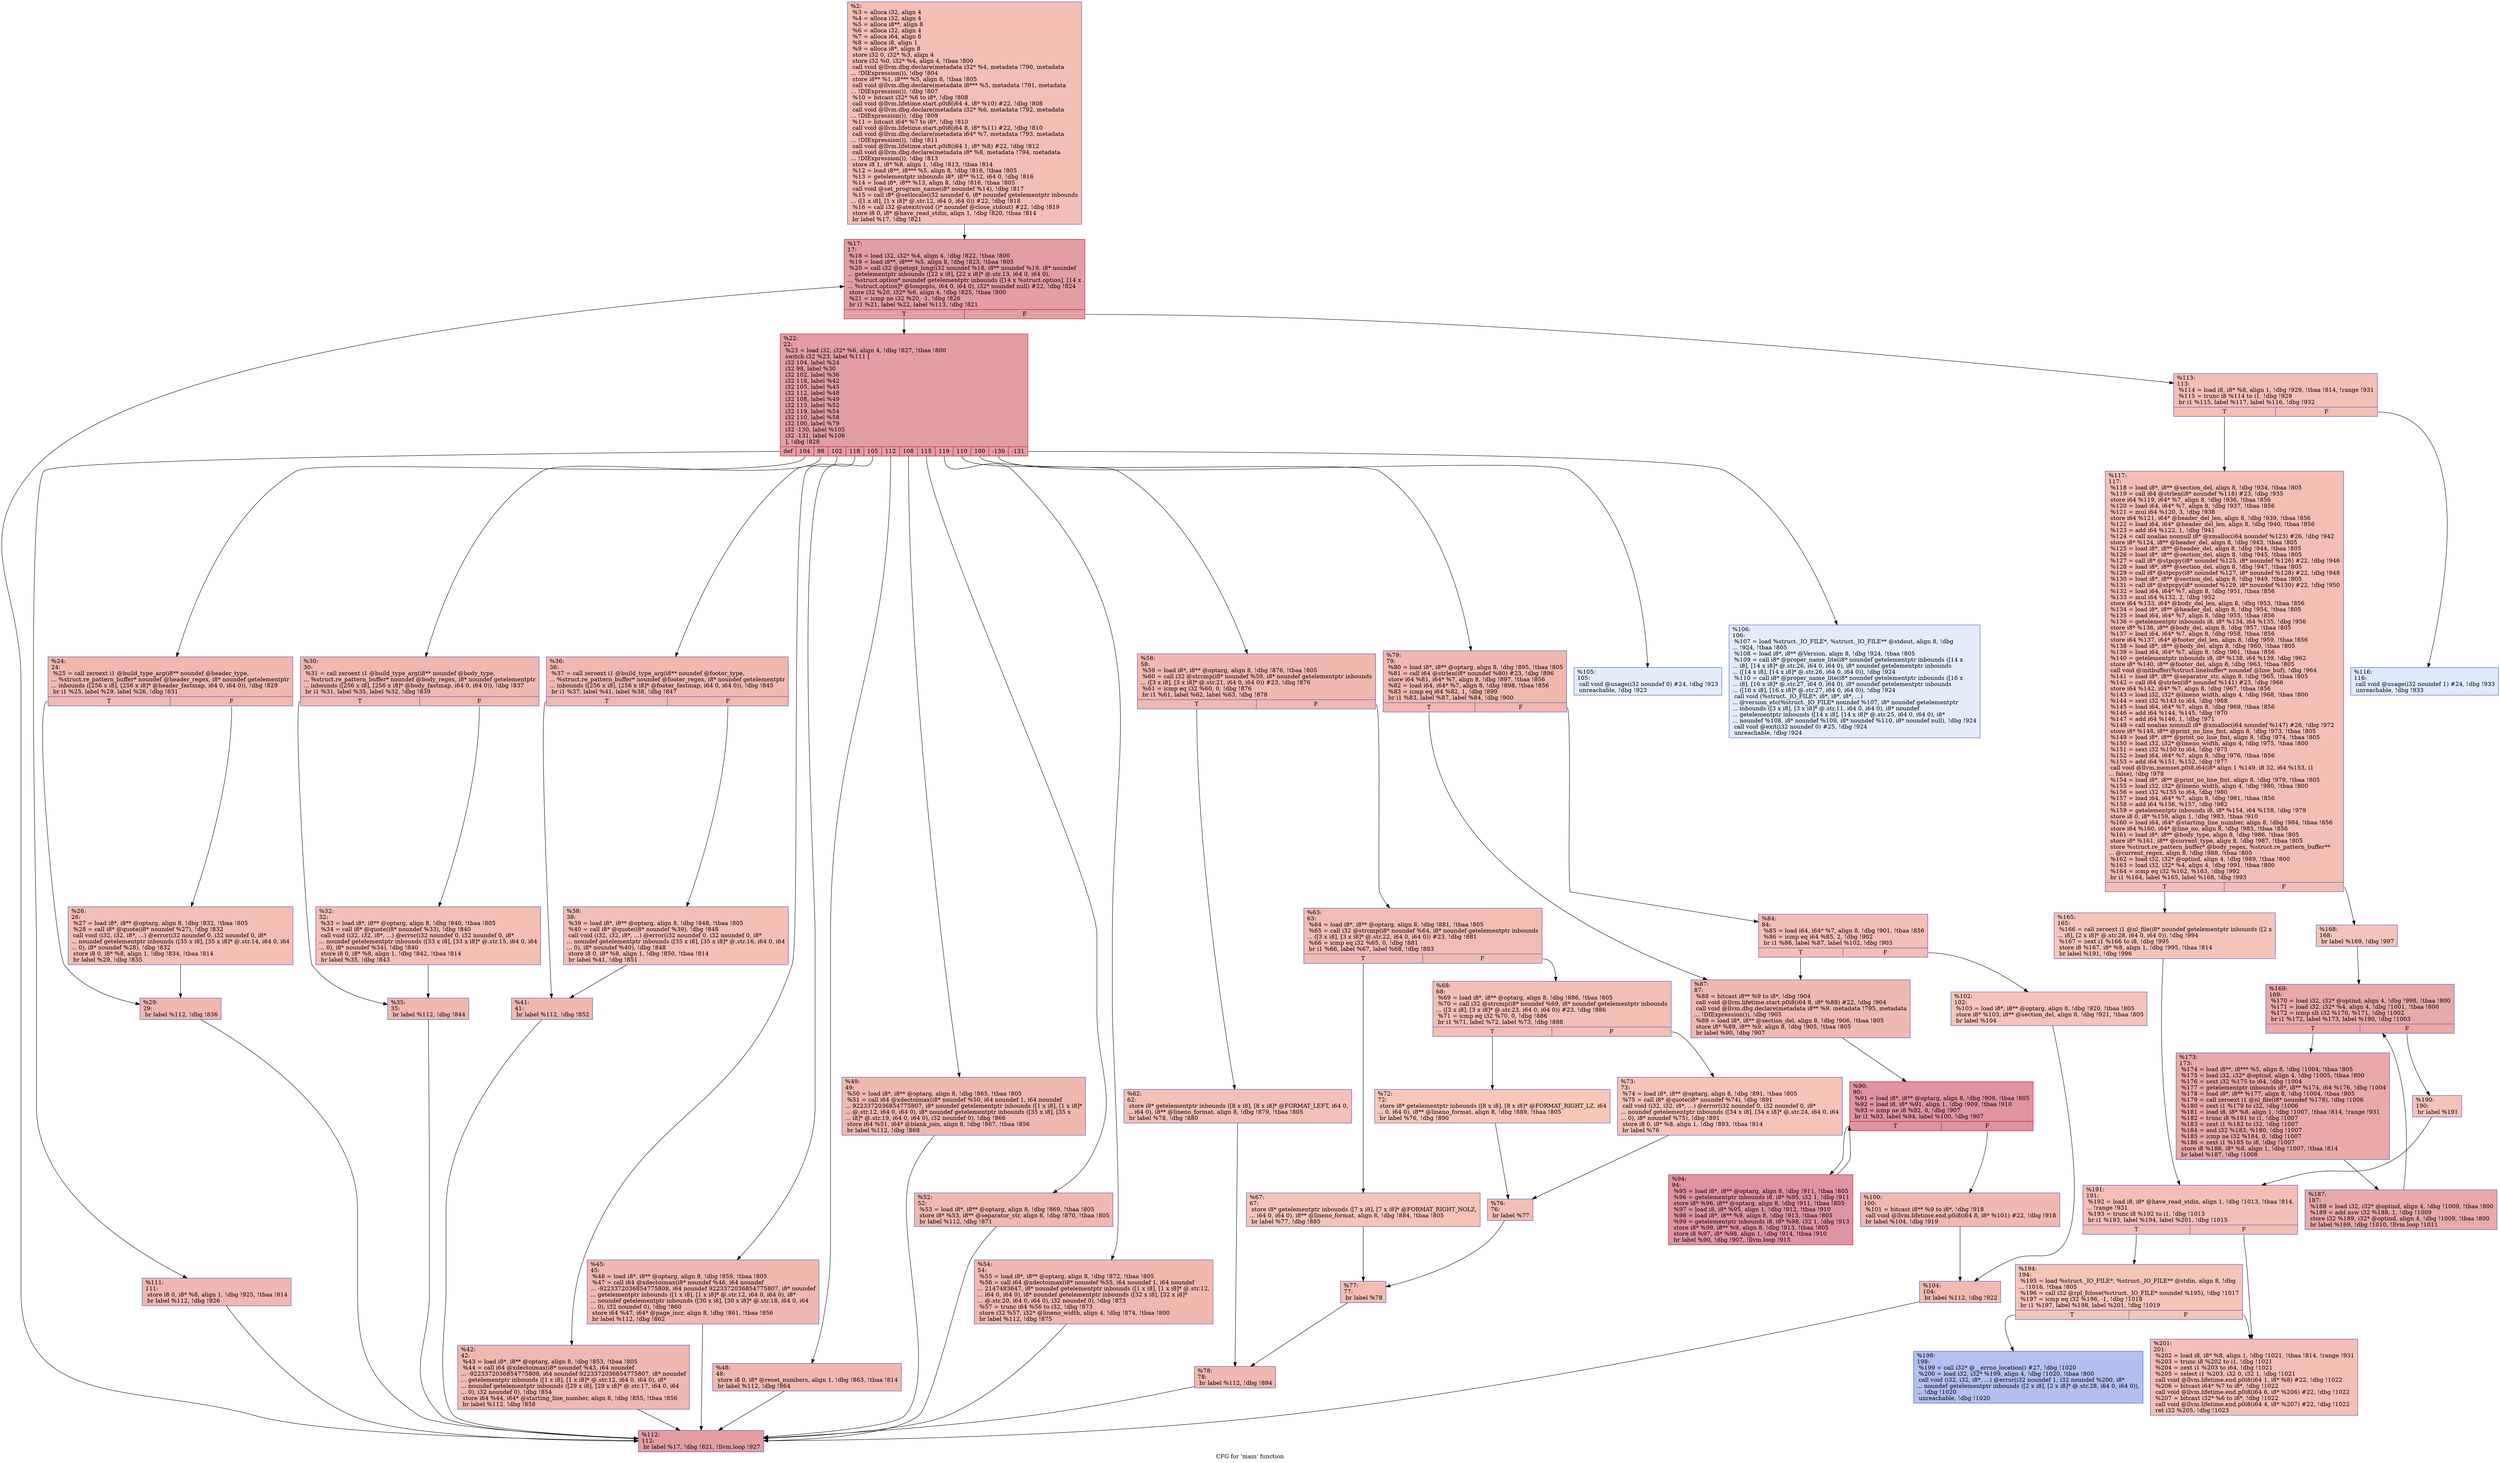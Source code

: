 digraph "CFG for 'main' function" {
	label="CFG for 'main' function";

	Node0x1742dd0 [shape=record,color="#3d50c3ff", style=filled, fillcolor="#e36c5570",label="{%2:\l  %3 = alloca i32, align 4\l  %4 = alloca i32, align 4\l  %5 = alloca i8**, align 8\l  %6 = alloca i32, align 4\l  %7 = alloca i64, align 8\l  %8 = alloca i8, align 1\l  %9 = alloca i8*, align 8\l  store i32 0, i32* %3, align 4\l  store i32 %0, i32* %4, align 4, !tbaa !800\l  call void @llvm.dbg.declare(metadata i32* %4, metadata !790, metadata\l... !DIExpression()), !dbg !804\l  store i8** %1, i8*** %5, align 8, !tbaa !805\l  call void @llvm.dbg.declare(metadata i8*** %5, metadata !791, metadata\l... !DIExpression()), !dbg !807\l  %10 = bitcast i32* %6 to i8*, !dbg !808\l  call void @llvm.lifetime.start.p0i8(i64 4, i8* %10) #22, !dbg !808\l  call void @llvm.dbg.declare(metadata i32* %6, metadata !792, metadata\l... !DIExpression()), !dbg !809\l  %11 = bitcast i64* %7 to i8*, !dbg !810\l  call void @llvm.lifetime.start.p0i8(i64 8, i8* %11) #22, !dbg !810\l  call void @llvm.dbg.declare(metadata i64* %7, metadata !793, metadata\l... !DIExpression()), !dbg !811\l  call void @llvm.lifetime.start.p0i8(i64 1, i8* %8) #22, !dbg !812\l  call void @llvm.dbg.declare(metadata i8* %8, metadata !794, metadata\l... !DIExpression()), !dbg !813\l  store i8 1, i8* %8, align 1, !dbg !813, !tbaa !814\l  %12 = load i8**, i8*** %5, align 8, !dbg !816, !tbaa !805\l  %13 = getelementptr inbounds i8*, i8** %12, i64 0, !dbg !816\l  %14 = load i8*, i8** %13, align 8, !dbg !816, !tbaa !805\l  call void @set_program_name(i8* noundef %14), !dbg !817\l  %15 = call i8* @setlocale(i32 noundef 6, i8* noundef getelementptr inbounds\l... ([1 x i8], [1 x i8]* @.str.12, i64 0, i64 0)) #22, !dbg !818\l  %16 = call i32 @atexit(void ()* noundef @close_stdout) #22, !dbg !819\l  store i8 0, i8* @have_read_stdin, align 1, !dbg !820, !tbaa !814\l  br label %17, !dbg !821\l}"];
	Node0x1742dd0 -> Node0x1742e20;
	Node0x1742e20 [shape=record,color="#b70d28ff", style=filled, fillcolor="#be242e70",label="{%17:\l17:                                               \l  %18 = load i32, i32* %4, align 4, !dbg !822, !tbaa !800\l  %19 = load i8**, i8*** %5, align 8, !dbg !823, !tbaa !805\l  %20 = call i32 @getopt_long(i32 noundef %18, i8** noundef %19, i8* noundef\l... getelementptr inbounds ([22 x i8], [22 x i8]* @.str.13, i64 0, i64 0),\l... %struct.option* noundef getelementptr inbounds ([14 x %struct.option], [14 x\l... %struct.option]* @longopts, i64 0, i64 0), i32* noundef null) #22, !dbg !824\l  store i32 %20, i32* %6, align 4, !dbg !825, !tbaa !800\l  %21 = icmp ne i32 %20, -1, !dbg !826\l  br i1 %21, label %22, label %113, !dbg !821\l|{<s0>T|<s1>F}}"];
	Node0x1742e20:s0 -> Node0x1742e70;
	Node0x1742e20:s1 -> Node0x1743a50;
	Node0x1742e70 [shape=record,color="#b70d28ff", style=filled, fillcolor="#be242e70",label="{%22:\l22:                                               \l  %23 = load i32, i32* %6, align 4, !dbg !827, !tbaa !800\l  switch i32 %23, label %111 [\l    i32 104, label %24\l    i32 98, label %30\l    i32 102, label %36\l    i32 118, label %42\l    i32 105, label %45\l    i32 112, label %48\l    i32 108, label %49\l    i32 115, label %52\l    i32 119, label %54\l    i32 110, label %58\l    i32 100, label %79\l    i32 -130, label %105\l    i32 -131, label %106\l  ], !dbg !828\l|{<s0>def|<s1>104|<s2>98|<s3>102|<s4>118|<s5>105|<s6>112|<s7>108|<s8>115|<s9>119|<s10>110|<s11>100|<s12>-130|<s13>-131}}"];
	Node0x1742e70:s0 -> Node0x17439b0;
	Node0x1742e70:s1 -> Node0x1742ec0;
	Node0x1742e70:s2 -> Node0x1742fb0;
	Node0x1742e70:s3 -> Node0x17430a0;
	Node0x1742e70:s4 -> Node0x1743190;
	Node0x1742e70:s5 -> Node0x17431e0;
	Node0x1742e70:s6 -> Node0x1743230;
	Node0x1742e70:s7 -> Node0x1743280;
	Node0x1742e70:s8 -> Node0x17432d0;
	Node0x1742e70:s9 -> Node0x1743320;
	Node0x1742e70:s10 -> Node0x1743370;
	Node0x1742e70:s11 -> Node0x1743690;
	Node0x1742e70:s12 -> Node0x1743910;
	Node0x1742e70:s13 -> Node0x1743960;
	Node0x1742ec0 [shape=record,color="#3d50c3ff", style=filled, fillcolor="#dc5d4a70",label="{%24:\l24:                                               \l  %25 = call zeroext i1 @build_type_arg(i8** noundef @header_type,\l... %struct.re_pattern_buffer* noundef @header_regex, i8* noundef getelementptr\l... inbounds ([256 x i8], [256 x i8]* @header_fastmap, i64 0, i64 0)), !dbg !829\l  br i1 %25, label %29, label %26, !dbg !831\l|{<s0>T|<s1>F}}"];
	Node0x1742ec0:s0 -> Node0x1742f60;
	Node0x1742ec0:s1 -> Node0x1742f10;
	Node0x1742f10 [shape=record,color="#3d50c3ff", style=filled, fillcolor="#e36c5570",label="{%26:\l26:                                               \l  %27 = load i8*, i8** @optarg, align 8, !dbg !832, !tbaa !805\l  %28 = call i8* @quote(i8* noundef %27), !dbg !832\l  call void (i32, i32, i8*, ...) @error(i32 noundef 0, i32 noundef 0, i8*\l... noundef getelementptr inbounds ([35 x i8], [35 x i8]* @.str.14, i64 0, i64\l... 0), i8* noundef %28), !dbg !832\l  store i8 0, i8* %8, align 1, !dbg !834, !tbaa !814\l  br label %29, !dbg !835\l}"];
	Node0x1742f10 -> Node0x1742f60;
	Node0x1742f60 [shape=record,color="#3d50c3ff", style=filled, fillcolor="#dc5d4a70",label="{%29:\l29:                                               \l  br label %112, !dbg !836\l}"];
	Node0x1742f60 -> Node0x1743a00;
	Node0x1742fb0 [shape=record,color="#3d50c3ff", style=filled, fillcolor="#dc5d4a70",label="{%30:\l30:                                               \l  %31 = call zeroext i1 @build_type_arg(i8** noundef @body_type,\l... %struct.re_pattern_buffer* noundef @body_regex, i8* noundef getelementptr\l... inbounds ([256 x i8], [256 x i8]* @body_fastmap, i64 0, i64 0)), !dbg !837\l  br i1 %31, label %35, label %32, !dbg !839\l|{<s0>T|<s1>F}}"];
	Node0x1742fb0:s0 -> Node0x1743050;
	Node0x1742fb0:s1 -> Node0x1743000;
	Node0x1743000 [shape=record,color="#3d50c3ff", style=filled, fillcolor="#e36c5570",label="{%32:\l32:                                               \l  %33 = load i8*, i8** @optarg, align 8, !dbg !840, !tbaa !805\l  %34 = call i8* @quote(i8* noundef %33), !dbg !840\l  call void (i32, i32, i8*, ...) @error(i32 noundef 0, i32 noundef 0, i8*\l... noundef getelementptr inbounds ([33 x i8], [33 x i8]* @.str.15, i64 0, i64\l... 0), i8* noundef %34), !dbg !840\l  store i8 0, i8* %8, align 1, !dbg !842, !tbaa !814\l  br label %35, !dbg !843\l}"];
	Node0x1743000 -> Node0x1743050;
	Node0x1743050 [shape=record,color="#3d50c3ff", style=filled, fillcolor="#dc5d4a70",label="{%35:\l35:                                               \l  br label %112, !dbg !844\l}"];
	Node0x1743050 -> Node0x1743a00;
	Node0x17430a0 [shape=record,color="#3d50c3ff", style=filled, fillcolor="#dc5d4a70",label="{%36:\l36:                                               \l  %37 = call zeroext i1 @build_type_arg(i8** noundef @footer_type,\l... %struct.re_pattern_buffer* noundef @footer_regex, i8* noundef getelementptr\l... inbounds ([256 x i8], [256 x i8]* @footer_fastmap, i64 0, i64 0)), !dbg !845\l  br i1 %37, label %41, label %38, !dbg !847\l|{<s0>T|<s1>F}}"];
	Node0x17430a0:s0 -> Node0x1743140;
	Node0x17430a0:s1 -> Node0x17430f0;
	Node0x17430f0 [shape=record,color="#3d50c3ff", style=filled, fillcolor="#e36c5570",label="{%38:\l38:                                               \l  %39 = load i8*, i8** @optarg, align 8, !dbg !848, !tbaa !805\l  %40 = call i8* @quote(i8* noundef %39), !dbg !848\l  call void (i32, i32, i8*, ...) @error(i32 noundef 0, i32 noundef 0, i8*\l... noundef getelementptr inbounds ([35 x i8], [35 x i8]* @.str.16, i64 0, i64\l... 0), i8* noundef %40), !dbg !848\l  store i8 0, i8* %8, align 1, !dbg !850, !tbaa !814\l  br label %41, !dbg !851\l}"];
	Node0x17430f0 -> Node0x1743140;
	Node0x1743140 [shape=record,color="#3d50c3ff", style=filled, fillcolor="#dc5d4a70",label="{%41:\l41:                                               \l  br label %112, !dbg !852\l}"];
	Node0x1743140 -> Node0x1743a00;
	Node0x1743190 [shape=record,color="#3d50c3ff", style=filled, fillcolor="#dc5d4a70",label="{%42:\l42:                                               \l  %43 = load i8*, i8** @optarg, align 8, !dbg !853, !tbaa !805\l  %44 = call i64 @xdectoimax(i8* noundef %43, i64 noundef\l... -9223372036854775808, i64 noundef 9223372036854775807, i8* noundef\l... getelementptr inbounds ([1 x i8], [1 x i8]* @.str.12, i64 0, i64 0), i8*\l... noundef getelementptr inbounds ([29 x i8], [29 x i8]* @.str.17, i64 0, i64\l... 0), i32 noundef 0), !dbg !854\l  store i64 %44, i64* @starting_line_number, align 8, !dbg !855, !tbaa !856\l  br label %112, !dbg !858\l}"];
	Node0x1743190 -> Node0x1743a00;
	Node0x17431e0 [shape=record,color="#3d50c3ff", style=filled, fillcolor="#dc5d4a70",label="{%45:\l45:                                               \l  %46 = load i8*, i8** @optarg, align 8, !dbg !859, !tbaa !805\l  %47 = call i64 @xdectoimax(i8* noundef %46, i64 noundef\l... -9223372036854775808, i64 noundef 9223372036854775807, i8* noundef\l... getelementptr inbounds ([1 x i8], [1 x i8]* @.str.12, i64 0, i64 0), i8*\l... noundef getelementptr inbounds ([30 x i8], [30 x i8]* @.str.18, i64 0, i64\l... 0), i32 noundef 0), !dbg !860\l  store i64 %47, i64* @page_incr, align 8, !dbg !861, !tbaa !856\l  br label %112, !dbg !862\l}"];
	Node0x17431e0 -> Node0x1743a00;
	Node0x1743230 [shape=record,color="#3d50c3ff", style=filled, fillcolor="#dc5d4a70",label="{%48:\l48:                                               \l  store i8 0, i8* @reset_numbers, align 1, !dbg !863, !tbaa !814\l  br label %112, !dbg !864\l}"];
	Node0x1743230 -> Node0x1743a00;
	Node0x1743280 [shape=record,color="#3d50c3ff", style=filled, fillcolor="#dc5d4a70",label="{%49:\l49:                                               \l  %50 = load i8*, i8** @optarg, align 8, !dbg !865, !tbaa !805\l  %51 = call i64 @xdectoimax(i8* noundef %50, i64 noundef 1, i64 noundef\l... 9223372036854775807, i8* noundef getelementptr inbounds ([1 x i8], [1 x i8]*\l... @.str.12, i64 0, i64 0), i8* noundef getelementptr inbounds ([35 x i8], [35 x\l... i8]* @.str.19, i64 0, i64 0), i32 noundef 0), !dbg !866\l  store i64 %51, i64* @blank_join, align 8, !dbg !867, !tbaa !856\l  br label %112, !dbg !868\l}"];
	Node0x1743280 -> Node0x1743a00;
	Node0x17432d0 [shape=record,color="#3d50c3ff", style=filled, fillcolor="#dc5d4a70",label="{%52:\l52:                                               \l  %53 = load i8*, i8** @optarg, align 8, !dbg !869, !tbaa !805\l  store i8* %53, i8** @separator_str, align 8, !dbg !870, !tbaa !805\l  br label %112, !dbg !871\l}"];
	Node0x17432d0 -> Node0x1743a00;
	Node0x1743320 [shape=record,color="#3d50c3ff", style=filled, fillcolor="#dc5d4a70",label="{%54:\l54:                                               \l  %55 = load i8*, i8** @optarg, align 8, !dbg !872, !tbaa !805\l  %56 = call i64 @xdectoimax(i8* noundef %55, i64 noundef 1, i64 noundef\l... 2147483647, i8* noundef getelementptr inbounds ([1 x i8], [1 x i8]* @.str.12,\l... i64 0, i64 0), i8* noundef getelementptr inbounds ([32 x i8], [32 x i8]*\l... @.str.20, i64 0, i64 0), i32 noundef 0), !dbg !873\l  %57 = trunc i64 %56 to i32, !dbg !873\l  store i32 %57, i32* @lineno_width, align 4, !dbg !874, !tbaa !800\l  br label %112, !dbg !875\l}"];
	Node0x1743320 -> Node0x1743a00;
	Node0x1743370 [shape=record,color="#3d50c3ff", style=filled, fillcolor="#dc5d4a70",label="{%58:\l58:                                               \l  %59 = load i8*, i8** @optarg, align 8, !dbg !876, !tbaa !805\l  %60 = call i32 @strcmp(i8* noundef %59, i8* noundef getelementptr inbounds\l... ([3 x i8], [3 x i8]* @.str.21, i64 0, i64 0)) #23, !dbg !876\l  %61 = icmp eq i32 %60, 0, !dbg !876\l  br i1 %61, label %62, label %63, !dbg !878\l|{<s0>T|<s1>F}}"];
	Node0x1743370:s0 -> Node0x17433c0;
	Node0x1743370:s1 -> Node0x1743410;
	Node0x17433c0 [shape=record,color="#3d50c3ff", style=filled, fillcolor="#e5705870",label="{%62:\l62:                                               \l  store i8* getelementptr inbounds ([8 x i8], [8 x i8]* @FORMAT_LEFT, i64 0,\l... i64 0), i8** @lineno_format, align 8, !dbg !879, !tbaa !805\l  br label %78, !dbg !880\l}"];
	Node0x17433c0 -> Node0x1743640;
	Node0x1743410 [shape=record,color="#3d50c3ff", style=filled, fillcolor="#e1675170",label="{%63:\l63:                                               \l  %64 = load i8*, i8** @optarg, align 8, !dbg !881, !tbaa !805\l  %65 = call i32 @strcmp(i8* noundef %64, i8* noundef getelementptr inbounds\l... ([3 x i8], [3 x i8]* @.str.22, i64 0, i64 0)) #23, !dbg !881\l  %66 = icmp eq i32 %65, 0, !dbg !881\l  br i1 %66, label %67, label %68, !dbg !883\l|{<s0>T|<s1>F}}"];
	Node0x1743410:s0 -> Node0x1743460;
	Node0x1743410:s1 -> Node0x17434b0;
	Node0x1743460 [shape=record,color="#3d50c3ff", style=filled, fillcolor="#e8765c70",label="{%67:\l67:                                               \l  store i8* getelementptr inbounds ([7 x i8], [7 x i8]* @FORMAT_RIGHT_NOLZ,\l... i64 0, i64 0), i8** @lineno_format, align 8, !dbg !884, !tbaa !805\l  br label %77, !dbg !885\l}"];
	Node0x1743460 -> Node0x17435f0;
	Node0x17434b0 [shape=record,color="#3d50c3ff", style=filled, fillcolor="#e36c5570",label="{%68:\l68:                                               \l  %69 = load i8*, i8** @optarg, align 8, !dbg !886, !tbaa !805\l  %70 = call i32 @strcmp(i8* noundef %69, i8* noundef getelementptr inbounds\l... ([3 x i8], [3 x i8]* @.str.23, i64 0, i64 0)) #23, !dbg !886\l  %71 = icmp eq i32 %70, 0, !dbg !886\l  br i1 %71, label %72, label %73, !dbg !888\l|{<s0>T|<s1>F}}"];
	Node0x17434b0:s0 -> Node0x1743500;
	Node0x17434b0:s1 -> Node0x1743550;
	Node0x1743500 [shape=record,color="#3d50c3ff", style=filled, fillcolor="#ec7f6370",label="{%72:\l72:                                               \l  store i8* getelementptr inbounds ([8 x i8], [8 x i8]* @FORMAT_RIGHT_LZ, i64\l... 0, i64 0), i8** @lineno_format, align 8, !dbg !889, !tbaa !805\l  br label %76, !dbg !890\l}"];
	Node0x1743500 -> Node0x17435a0;
	Node0x1743550 [shape=record,color="#3d50c3ff", style=filled, fillcolor="#e8765c70",label="{%73:\l73:                                               \l  %74 = load i8*, i8** @optarg, align 8, !dbg !891, !tbaa !805\l  %75 = call i8* @quote(i8* noundef %74), !dbg !891\l  call void (i32, i32, i8*, ...) @error(i32 noundef 0, i32 noundef 0, i8*\l... noundef getelementptr inbounds ([34 x i8], [34 x i8]* @.str.24, i64 0, i64\l... 0), i8* noundef %75), !dbg !891\l  store i8 0, i8* %8, align 1, !dbg !893, !tbaa !814\l  br label %76\l}"];
	Node0x1743550 -> Node0x17435a0;
	Node0x17435a0 [shape=record,color="#3d50c3ff", style=filled, fillcolor="#e36c5570",label="{%76:\l76:                                               \l  br label %77\l}"];
	Node0x17435a0 -> Node0x17435f0;
	Node0x17435f0 [shape=record,color="#3d50c3ff", style=filled, fillcolor="#e1675170",label="{%77:\l77:                                               \l  br label %78\l}"];
	Node0x17435f0 -> Node0x1743640;
	Node0x1743640 [shape=record,color="#3d50c3ff", style=filled, fillcolor="#dc5d4a70",label="{%78:\l78:                                               \l  br label %112, !dbg !894\l}"];
	Node0x1743640 -> Node0x1743a00;
	Node0x1743690 [shape=record,color="#3d50c3ff", style=filled, fillcolor="#dc5d4a70",label="{%79:\l79:                                               \l  %80 = load i8*, i8** @optarg, align 8, !dbg !895, !tbaa !805\l  %81 = call i64 @strlen(i8* noundef %80) #23, !dbg !896\l  store i64 %81, i64* %7, align 8, !dbg !897, !tbaa !856\l  %82 = load i64, i64* %7, align 8, !dbg !898, !tbaa !856\l  %83 = icmp eq i64 %82, 1, !dbg !899\l  br i1 %83, label %87, label %84, !dbg !900\l|{<s0>T|<s1>F}}"];
	Node0x1743690:s0 -> Node0x1743730;
	Node0x1743690:s1 -> Node0x17436e0;
	Node0x17436e0 [shape=record,color="#3d50c3ff", style=filled, fillcolor="#e36c5570",label="{%84:\l84:                                               \l  %85 = load i64, i64* %7, align 8, !dbg !901, !tbaa !856\l  %86 = icmp eq i64 %85, 2, !dbg !902\l  br i1 %86, label %87, label %102, !dbg !903\l|{<s0>T|<s1>F}}"];
	Node0x17436e0:s0 -> Node0x1743730;
	Node0x17436e0:s1 -> Node0x1743870;
	Node0x1743730 [shape=record,color="#3d50c3ff", style=filled, fillcolor="#de614d70",label="{%87:\l87:                                               \l  %88 = bitcast i8** %9 to i8*, !dbg !904\l  call void @llvm.lifetime.start.p0i8(i64 8, i8* %88) #22, !dbg !904\l  call void @llvm.dbg.declare(metadata i8** %9, metadata !795, metadata\l... !DIExpression()), !dbg !905\l  %89 = load i8*, i8** @section_del, align 8, !dbg !906, !tbaa !805\l  store i8* %89, i8** %9, align 8, !dbg !905, !tbaa !805\l  br label %90, !dbg !907\l}"];
	Node0x1743730 -> Node0x1743780;
	Node0x1743780 [shape=record,color="#b70d28ff", style=filled, fillcolor="#b70d2870",label="{%90:\l90:                                               \l  %91 = load i8*, i8** @optarg, align 8, !dbg !908, !tbaa !805\l  %92 = load i8, i8* %91, align 1, !dbg !909, !tbaa !910\l  %93 = icmp ne i8 %92, 0, !dbg !907\l  br i1 %93, label %94, label %100, !dbg !907\l|{<s0>T|<s1>F}}"];
	Node0x1743780:s0 -> Node0x17437d0;
	Node0x1743780:s1 -> Node0x1743820;
	Node0x17437d0 [shape=record,color="#b70d28ff", style=filled, fillcolor="#b70d2870",label="{%94:\l94:                                               \l  %95 = load i8*, i8** @optarg, align 8, !dbg !911, !tbaa !805\l  %96 = getelementptr inbounds i8, i8* %95, i32 1, !dbg !911\l  store i8* %96, i8** @optarg, align 8, !dbg !911, !tbaa !805\l  %97 = load i8, i8* %95, align 1, !dbg !912, !tbaa !910\l  %98 = load i8*, i8** %9, align 8, !dbg !913, !tbaa !805\l  %99 = getelementptr inbounds i8, i8* %98, i32 1, !dbg !913\l  store i8* %99, i8** %9, align 8, !dbg !913, !tbaa !805\l  store i8 %97, i8* %98, align 1, !dbg !914, !tbaa !910\l  br label %90, !dbg !907, !llvm.loop !915\l}"];
	Node0x17437d0 -> Node0x1743780;
	Node0x1743820 [shape=record,color="#3d50c3ff", style=filled, fillcolor="#de614d70",label="{%100:\l100:                                              \l  %101 = bitcast i8** %9 to i8*, !dbg !918\l  call void @llvm.lifetime.end.p0i8(i64 8, i8* %101) #22, !dbg !918\l  br label %104, !dbg !919\l}"];
	Node0x1743820 -> Node0x17438c0;
	Node0x1743870 [shape=record,color="#3d50c3ff", style=filled, fillcolor="#e8765c70",label="{%102:\l102:                                              \l  %103 = load i8*, i8** @optarg, align 8, !dbg !920, !tbaa !805\l  store i8* %103, i8** @section_del, align 8, !dbg !921, !tbaa !805\l  br label %104\l}"];
	Node0x1743870 -> Node0x17438c0;
	Node0x17438c0 [shape=record,color="#3d50c3ff", style=filled, fillcolor="#dc5d4a70",label="{%104:\l104:                                              \l  br label %112, !dbg !922\l}"];
	Node0x17438c0 -> Node0x1743a00;
	Node0x1743910 [shape=record,color="#3d50c3ff", style=filled, fillcolor="#c1d4f470",label="{%105:\l105:                                              \l  call void @usage(i32 noundef 0) #24, !dbg !923\l  unreachable, !dbg !923\l}"];
	Node0x1743960 [shape=record,color="#3d50c3ff", style=filled, fillcolor="#c1d4f470",label="{%106:\l106:                                              \l  %107 = load %struct._IO_FILE*, %struct._IO_FILE** @stdout, align 8, !dbg\l... !924, !tbaa !805\l  %108 = load i8*, i8** @Version, align 8, !dbg !924, !tbaa !805\l  %109 = call i8* @proper_name_lite(i8* noundef getelementptr inbounds ([14 x\l... i8], [14 x i8]* @.str.26, i64 0, i64 0), i8* noundef getelementptr inbounds\l... ([14 x i8], [14 x i8]* @.str.26, i64 0, i64 0)), !dbg !924\l  %110 = call i8* @proper_name_lite(i8* noundef getelementptr inbounds ([16 x\l... i8], [16 x i8]* @.str.27, i64 0, i64 0), i8* noundef getelementptr inbounds\l... ([16 x i8], [16 x i8]* @.str.27, i64 0, i64 0)), !dbg !924\l  call void (%struct._IO_FILE*, i8*, i8*, i8*, ...)\l... @version_etc(%struct._IO_FILE* noundef %107, i8* noundef getelementptr\l... inbounds ([3 x i8], [3 x i8]* @.str.11, i64 0, i64 0), i8* noundef\l... getelementptr inbounds ([14 x i8], [14 x i8]* @.str.25, i64 0, i64 0), i8*\l... noundef %108, i8* noundef %109, i8* noundef %110, i8* noundef null), !dbg !924\l  call void @exit(i32 noundef 0) #25, !dbg !924\l  unreachable, !dbg !924\l}"];
	Node0x17439b0 [shape=record,color="#3d50c3ff", style=filled, fillcolor="#dc5d4a70",label="{%111:\l111:                                              \l  store i8 0, i8* %8, align 1, !dbg !925, !tbaa !814\l  br label %112, !dbg !926\l}"];
	Node0x17439b0 -> Node0x1743a00;
	Node0x1743a00 [shape=record,color="#3d50c3ff", style=filled, fillcolor="#be242e70",label="{%112:\l112:                                              \l  br label %17, !dbg !821, !llvm.loop !927\l}"];
	Node0x1743a00 -> Node0x1742e20;
	Node0x1743a50 [shape=record,color="#3d50c3ff", style=filled, fillcolor="#e36c5570",label="{%113:\l113:                                              \l  %114 = load i8, i8* %8, align 1, !dbg !929, !tbaa !814, !range !931\l  %115 = trunc i8 %114 to i1, !dbg !929\l  br i1 %115, label %117, label %116, !dbg !932\l|{<s0>T|<s1>F}}"];
	Node0x1743a50:s0 -> Node0x1743af0;
	Node0x1743a50:s1 -> Node0x1743aa0;
	Node0x1743aa0 [shape=record,color="#3d50c3ff", style=filled, fillcolor="#b5cdfa70",label="{%116:\l116:                                              \l  call void @usage(i32 noundef 1) #24, !dbg !933\l  unreachable, !dbg !933\l}"];
	Node0x1743af0 [shape=record,color="#3d50c3ff", style=filled, fillcolor="#e36c5570",label="{%117:\l117:                                              \l  %118 = load i8*, i8** @section_del, align 8, !dbg !934, !tbaa !805\l  %119 = call i64 @strlen(i8* noundef %118) #23, !dbg !935\l  store i64 %119, i64* %7, align 8, !dbg !936, !tbaa !856\l  %120 = load i64, i64* %7, align 8, !dbg !937, !tbaa !856\l  %121 = mul i64 %120, 3, !dbg !938\l  store i64 %121, i64* @header_del_len, align 8, !dbg !939, !tbaa !856\l  %122 = load i64, i64* @header_del_len, align 8, !dbg !940, !tbaa !856\l  %123 = add i64 %122, 1, !dbg !941\l  %124 = call noalias nonnull i8* @xmalloc(i64 noundef %123) #26, !dbg !942\l  store i8* %124, i8** @header_del, align 8, !dbg !943, !tbaa !805\l  %125 = load i8*, i8** @header_del, align 8, !dbg !944, !tbaa !805\l  %126 = load i8*, i8** @section_del, align 8, !dbg !945, !tbaa !805\l  %127 = call i8* @stpcpy(i8* noundef %125, i8* noundef %126) #22, !dbg !946\l  %128 = load i8*, i8** @section_del, align 8, !dbg !947, !tbaa !805\l  %129 = call i8* @stpcpy(i8* noundef %127, i8* noundef %128) #22, !dbg !948\l  %130 = load i8*, i8** @section_del, align 8, !dbg !949, !tbaa !805\l  %131 = call i8* @stpcpy(i8* noundef %129, i8* noundef %130) #22, !dbg !950\l  %132 = load i64, i64* %7, align 8, !dbg !951, !tbaa !856\l  %133 = mul i64 %132, 2, !dbg !952\l  store i64 %133, i64* @body_del_len, align 8, !dbg !953, !tbaa !856\l  %134 = load i8*, i8** @header_del, align 8, !dbg !954, !tbaa !805\l  %135 = load i64, i64* %7, align 8, !dbg !955, !tbaa !856\l  %136 = getelementptr inbounds i8, i8* %134, i64 %135, !dbg !956\l  store i8* %136, i8** @body_del, align 8, !dbg !957, !tbaa !805\l  %137 = load i64, i64* %7, align 8, !dbg !958, !tbaa !856\l  store i64 %137, i64* @footer_del_len, align 8, !dbg !959, !tbaa !856\l  %138 = load i8*, i8** @body_del, align 8, !dbg !960, !tbaa !805\l  %139 = load i64, i64* %7, align 8, !dbg !961, !tbaa !856\l  %140 = getelementptr inbounds i8, i8* %138, i64 %139, !dbg !962\l  store i8* %140, i8** @footer_del, align 8, !dbg !963, !tbaa !805\l  call void @initbuffer(%struct.linebuffer* noundef @line_buf), !dbg !964\l  %141 = load i8*, i8** @separator_str, align 8, !dbg !965, !tbaa !805\l  %142 = call i64 @strlen(i8* noundef %141) #23, !dbg !966\l  store i64 %142, i64* %7, align 8, !dbg !967, !tbaa !856\l  %143 = load i32, i32* @lineno_width, align 4, !dbg !968, !tbaa !800\l  %144 = sext i32 %143 to i64, !dbg !968\l  %145 = load i64, i64* %7, align 8, !dbg !969, !tbaa !856\l  %146 = add i64 %144, %145, !dbg !970\l  %147 = add i64 %146, 1, !dbg !971\l  %148 = call noalias nonnull i8* @xmalloc(i64 noundef %147) #26, !dbg !972\l  store i8* %148, i8** @print_no_line_fmt, align 8, !dbg !973, !tbaa !805\l  %149 = load i8*, i8** @print_no_line_fmt, align 8, !dbg !974, !tbaa !805\l  %150 = load i32, i32* @lineno_width, align 4, !dbg !975, !tbaa !800\l  %151 = sext i32 %150 to i64, !dbg !975\l  %152 = load i64, i64* %7, align 8, !dbg !976, !tbaa !856\l  %153 = add i64 %151, %152, !dbg !977\l  call void @llvm.memset.p0i8.i64(i8* align 1 %149, i8 32, i64 %153, i1\l... false), !dbg !978\l  %154 = load i8*, i8** @print_no_line_fmt, align 8, !dbg !979, !tbaa !805\l  %155 = load i32, i32* @lineno_width, align 4, !dbg !980, !tbaa !800\l  %156 = sext i32 %155 to i64, !dbg !980\l  %157 = load i64, i64* %7, align 8, !dbg !981, !tbaa !856\l  %158 = add i64 %156, %157, !dbg !982\l  %159 = getelementptr inbounds i8, i8* %154, i64 %158, !dbg !979\l  store i8 0, i8* %159, align 1, !dbg !983, !tbaa !910\l  %160 = load i64, i64* @starting_line_number, align 8, !dbg !984, !tbaa !856\l  store i64 %160, i64* @line_no, align 8, !dbg !985, !tbaa !856\l  %161 = load i8*, i8** @body_type, align 8, !dbg !986, !tbaa !805\l  store i8* %161, i8** @current_type, align 8, !dbg !987, !tbaa !805\l  store %struct.re_pattern_buffer* @body_regex, %struct.re_pattern_buffer**\l... @current_regex, align 8, !dbg !988, !tbaa !805\l  %162 = load i32, i32* @optind, align 4, !dbg !989, !tbaa !800\l  %163 = load i32, i32* %4, align 4, !dbg !991, !tbaa !800\l  %164 = icmp eq i32 %162, %163, !dbg !992\l  br i1 %164, label %165, label %168, !dbg !993\l|{<s0>T|<s1>F}}"];
	Node0x1743af0:s0 -> Node0x1743b40;
	Node0x1743af0:s1 -> Node0x1743b90;
	Node0x1743b40 [shape=record,color="#3d50c3ff", style=filled, fillcolor="#e97a5f70",label="{%165:\l165:                                              \l  %166 = call zeroext i1 @nl_file(i8* noundef getelementptr inbounds ([2 x\l... i8], [2 x i8]* @.str.28, i64 0, i64 0)), !dbg !994\l  %167 = zext i1 %166 to i8, !dbg !995\l  store i8 %167, i8* %8, align 1, !dbg !995, !tbaa !814\l  br label %191, !dbg !996\l}"];
	Node0x1743b40 -> Node0x1743d20;
	Node0x1743b90 [shape=record,color="#3d50c3ff", style=filled, fillcolor="#e97a5f70",label="{%168:\l168:                                              \l  br label %169, !dbg !997\l}"];
	Node0x1743b90 -> Node0x1743be0;
	Node0x1743be0 [shape=record,color="#3d50c3ff", style=filled, fillcolor="#ca3b3770",label="{%169:\l169:                                              \l  %170 = load i32, i32* @optind, align 4, !dbg !998, !tbaa !800\l  %171 = load i32, i32* %4, align 4, !dbg !1001, !tbaa !800\l  %172 = icmp slt i32 %170, %171, !dbg !1002\l  br i1 %172, label %173, label %190, !dbg !1003\l|{<s0>T|<s1>F}}"];
	Node0x1743be0:s0 -> Node0x1743c30;
	Node0x1743be0:s1 -> Node0x1743cd0;
	Node0x1743c30 [shape=record,color="#3d50c3ff", style=filled, fillcolor="#ca3b3770",label="{%173:\l173:                                              \l  %174 = load i8**, i8*** %5, align 8, !dbg !1004, !tbaa !805\l  %175 = load i32, i32* @optind, align 4, !dbg !1005, !tbaa !800\l  %176 = sext i32 %175 to i64, !dbg !1004\l  %177 = getelementptr inbounds i8*, i8** %174, i64 %176, !dbg !1004\l  %178 = load i8*, i8** %177, align 8, !dbg !1004, !tbaa !805\l  %179 = call zeroext i1 @nl_file(i8* noundef %178), !dbg !1006\l  %180 = zext i1 %179 to i32, !dbg !1006\l  %181 = load i8, i8* %8, align 1, !dbg !1007, !tbaa !814, !range !931\l  %182 = trunc i8 %181 to i1, !dbg !1007\l  %183 = zext i1 %182 to i32, !dbg !1007\l  %184 = and i32 %183, %180, !dbg !1007\l  %185 = icmp ne i32 %184, 0, !dbg !1007\l  %186 = zext i1 %185 to i8, !dbg !1007\l  store i8 %186, i8* %8, align 1, !dbg !1007, !tbaa !814\l  br label %187, !dbg !1008\l}"];
	Node0x1743c30 -> Node0x1743c80;
	Node0x1743c80 [shape=record,color="#3d50c3ff", style=filled, fillcolor="#ca3b3770",label="{%187:\l187:                                              \l  %188 = load i32, i32* @optind, align 4, !dbg !1009, !tbaa !800\l  %189 = add nsw i32 %188, 1, !dbg !1009\l  store i32 %189, i32* @optind, align 4, !dbg !1009, !tbaa !800\l  br label %169, !dbg !1010, !llvm.loop !1011\l}"];
	Node0x1743c80 -> Node0x1743be0;
	Node0x1743cd0 [shape=record,color="#3d50c3ff", style=filled, fillcolor="#e97a5f70",label="{%190:\l190:                                              \l  br label %191\l}"];
	Node0x1743cd0 -> Node0x1743d20;
	Node0x1743d20 [shape=record,color="#3d50c3ff", style=filled, fillcolor="#e36c5570",label="{%191:\l191:                                              \l  %192 = load i8, i8* @have_read_stdin, align 1, !dbg !1013, !tbaa !814,\l... !range !931\l  %193 = trunc i8 %192 to i1, !dbg !1013\l  br i1 %193, label %194, label %201, !dbg !1015\l|{<s0>T|<s1>F}}"];
	Node0x1743d20:s0 -> Node0x1743d70;
	Node0x1743d20:s1 -> Node0x1743e10;
	Node0x1743d70 [shape=record,color="#3d50c3ff", style=filled, fillcolor="#e97a5f70",label="{%194:\l194:                                              \l  %195 = load %struct._IO_FILE*, %struct._IO_FILE** @stdin, align 8, !dbg\l... !1016, !tbaa !805\l  %196 = call i32 @rpl_fclose(%struct._IO_FILE* noundef %195), !dbg !1017\l  %197 = icmp eq i32 %196, -1, !dbg !1018\l  br i1 %197, label %198, label %201, !dbg !1019\l|{<s0>T|<s1>F}}"];
	Node0x1743d70:s0 -> Node0x1743dc0;
	Node0x1743d70:s1 -> Node0x1743e10;
	Node0x1743dc0 [shape=record,color="#3d50c3ff", style=filled, fillcolor="#536edd70",label="{%198:\l198:                                              \l  %199 = call i32* @__errno_location() #27, !dbg !1020\l  %200 = load i32, i32* %199, align 4, !dbg !1020, !tbaa !800\l  call void (i32, i32, i8*, ...) @error(i32 noundef 1, i32 noundef %200, i8*\l... noundef getelementptr inbounds ([2 x i8], [2 x i8]* @.str.28, i64 0, i64 0)),\l... !dbg !1020\l  unreachable, !dbg !1020\l}"];
	Node0x1743e10 [shape=record,color="#3d50c3ff", style=filled, fillcolor="#e36c5570",label="{%201:\l201:                                              \l  %202 = load i8, i8* %8, align 1, !dbg !1021, !tbaa !814, !range !931\l  %203 = trunc i8 %202 to i1, !dbg !1021\l  %204 = zext i1 %203 to i64, !dbg !1021\l  %205 = select i1 %203, i32 0, i32 1, !dbg !1021\l  call void @llvm.lifetime.end.p0i8(i64 1, i8* %8) #22, !dbg !1022\l  %206 = bitcast i64* %7 to i8*, !dbg !1022\l  call void @llvm.lifetime.end.p0i8(i64 8, i8* %206) #22, !dbg !1022\l  %207 = bitcast i32* %6 to i8*, !dbg !1022\l  call void @llvm.lifetime.end.p0i8(i64 4, i8* %207) #22, !dbg !1022\l  ret i32 %205, !dbg !1023\l}"];
}

